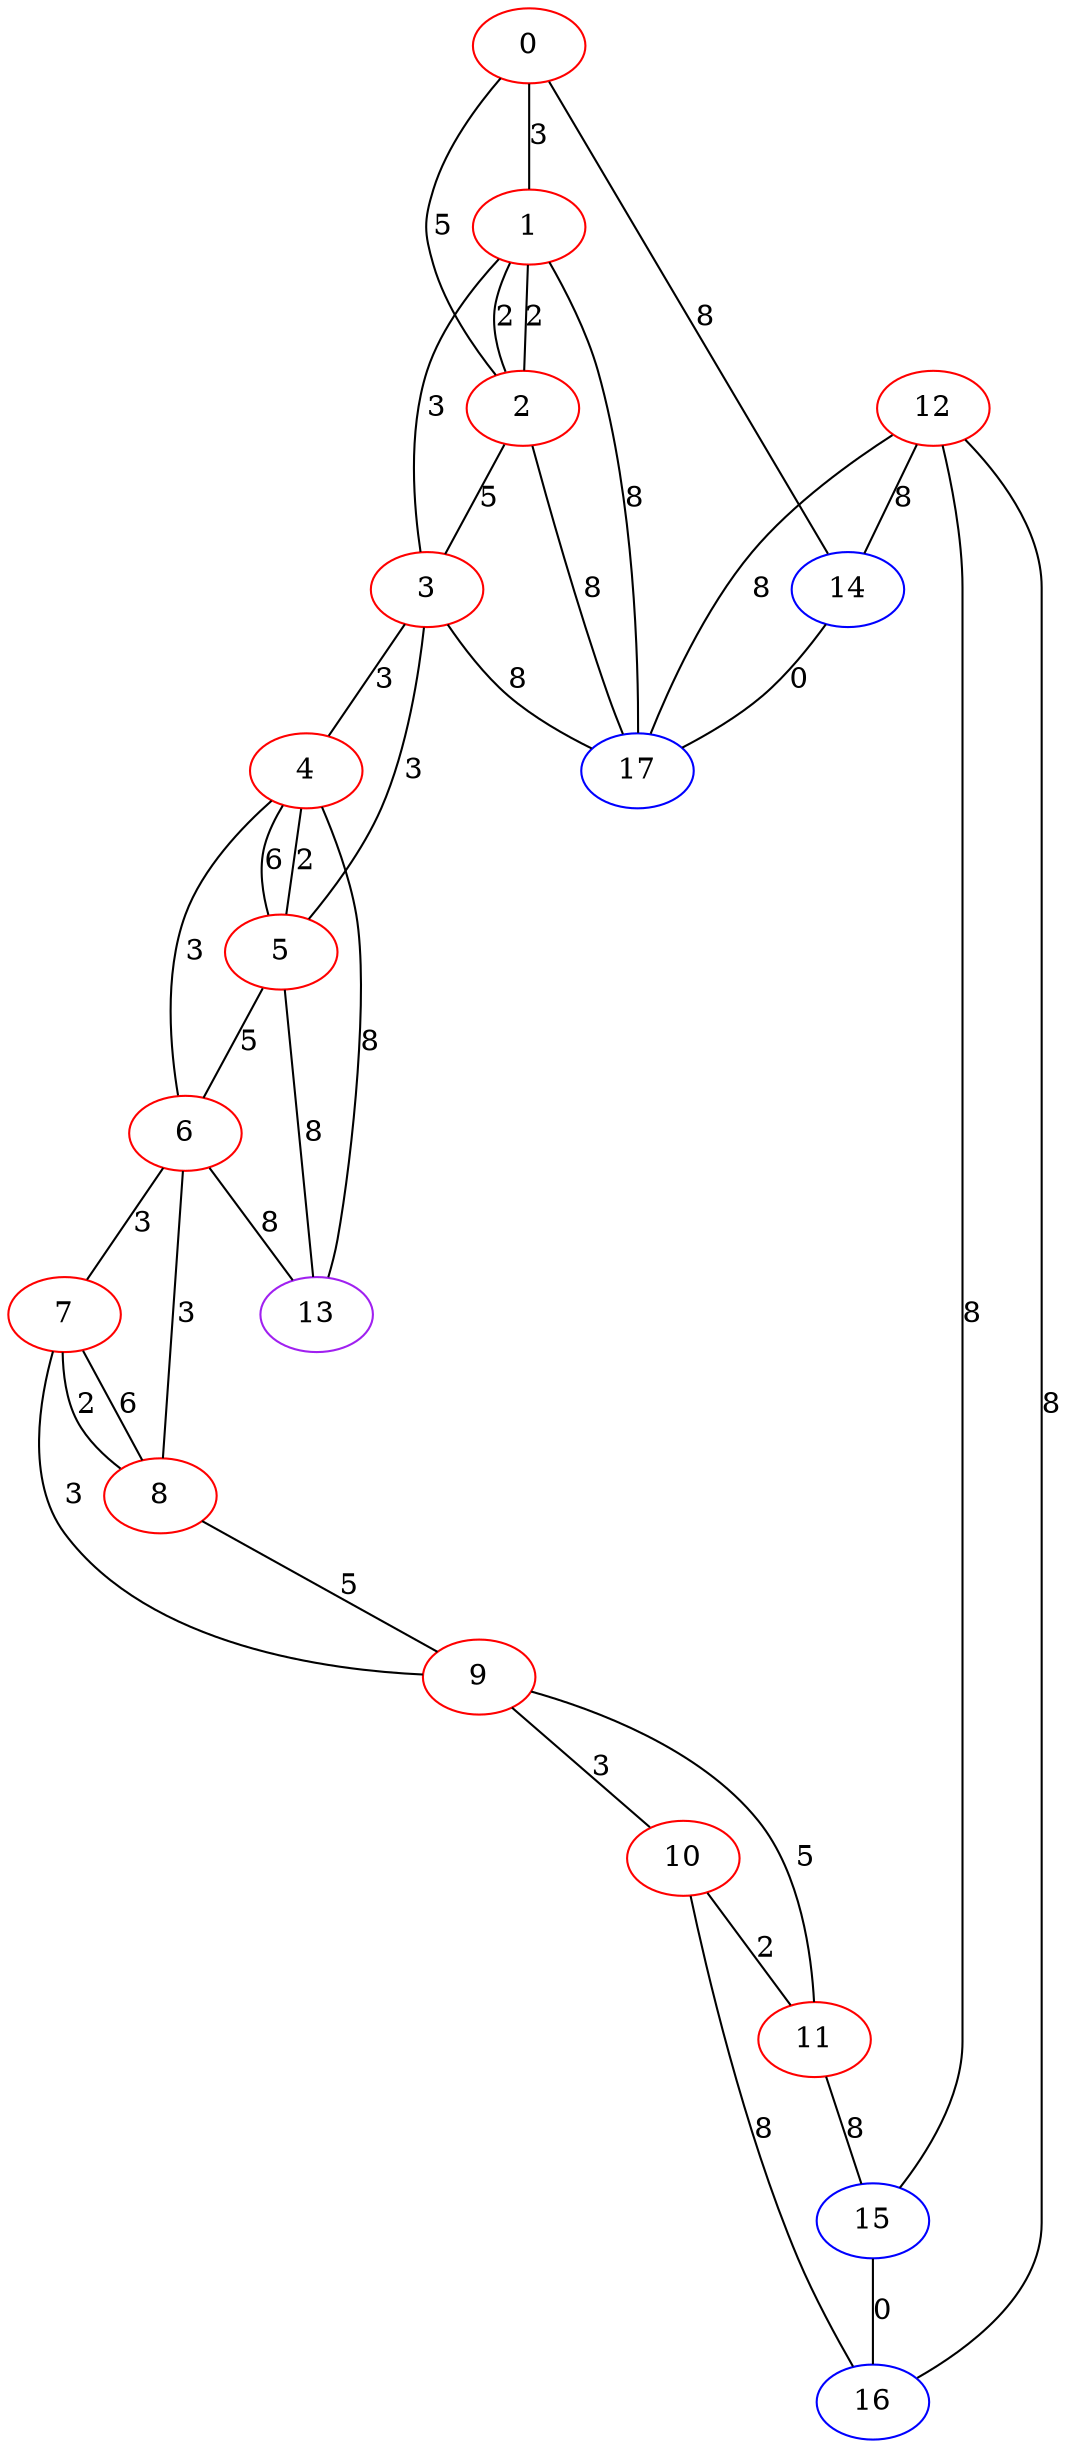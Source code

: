 graph "" {
0 [color=red, weight=1];
1 [color=red, weight=1];
2 [color=red, weight=1];
3 [color=red, weight=1];
4 [color=red, weight=1];
5 [color=red, weight=1];
6 [color=red, weight=1];
7 [color=red, weight=1];
8 [color=red, weight=1];
9 [color=red, weight=1];
10 [color=red, weight=1];
11 [color=red, weight=1];
12 [color=red, weight=1];
13 [color=purple, weight=4];
14 [color=blue, weight=3];
15 [color=blue, weight=3];
16 [color=blue, weight=3];
17 [color=blue, weight=3];
0 -- 1  [key=0, label=3];
0 -- 2  [key=0, label=5];
0 -- 14  [key=0, label=8];
1 -- 17  [key=0, label=8];
1 -- 2  [key=0, label=2];
1 -- 2  [key=1, label=2];
1 -- 3  [key=0, label=3];
2 -- 3  [key=0, label=5];
2 -- 17  [key=0, label=8];
3 -- 4  [key=0, label=3];
3 -- 5  [key=0, label=3];
3 -- 17  [key=0, label=8];
4 -- 5  [key=0, label=2];
4 -- 5  [key=1, label=6];
4 -- 6  [key=0, label=3];
4 -- 13  [key=0, label=8];
5 -- 13  [key=0, label=8];
5 -- 6  [key=0, label=5];
6 -- 8  [key=0, label=3];
6 -- 13  [key=0, label=8];
6 -- 7  [key=0, label=3];
7 -- 8  [key=0, label=2];
7 -- 8  [key=1, label=6];
7 -- 9  [key=0, label=3];
8 -- 9  [key=0, label=5];
9 -- 10  [key=0, label=3];
9 -- 11  [key=0, label=5];
10 -- 16  [key=0, label=8];
10 -- 11  [key=0, label=2];
11 -- 15  [key=0, label=8];
12 -- 16  [key=0, label=8];
12 -- 17  [key=0, label=8];
12 -- 14  [key=0, label=8];
12 -- 15  [key=0, label=8];
14 -- 17  [key=0, label=0];
15 -- 16  [key=0, label=0];
}
